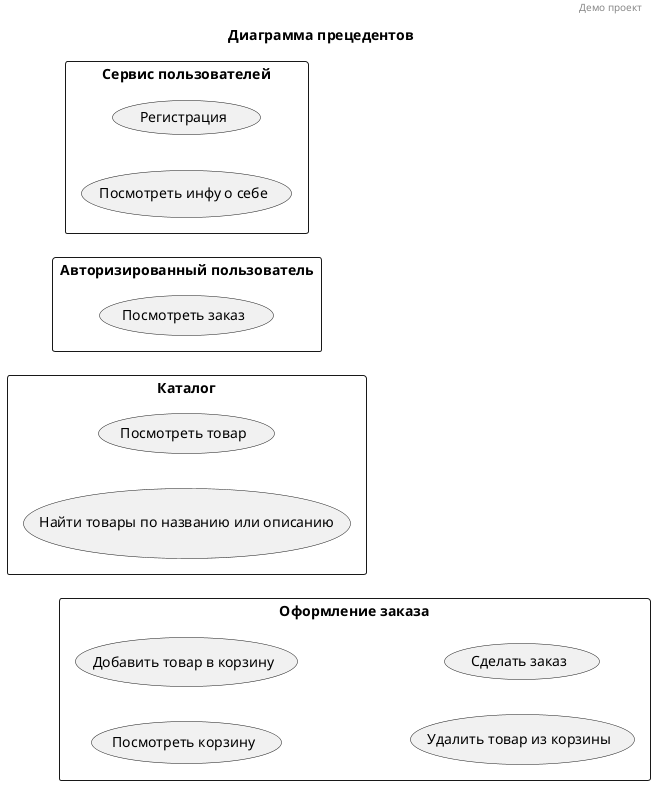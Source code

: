 @startuml

header Демо проект
title Диаграмма прецедентов

left to right direction

rectangle "Оформление заказа" {
  usecase "Посмотреть корзину" as show_cart
  usecase "Добавить товар в корзину" as add_to_cart
  usecase "Удалить товар из корзины" as remove_from_cart
  usecase "Сделать заказ" as register_order
}

rectangle "Каталог" {
  usecase "Посмотреть товар" as show_product
  usecase "Найти товары по названию или описанию" as search_products
}

rectangle "Авторизированный пользователь" {
  usecase "Посмотреть заказ" as show_order
}

rectangle "Сервис пользователей" {
  usecase "Регистрация" as registration
  usecase "Авторизация" as authorization
  usecase "Посмотреть инфу о себе" as authorization
}

'actor "Покупатель" as сlient
'сlient -- show_cart
'сlient -- add_to_cart
'сlient -- remove_from_cart
'сlient -- register_order
'сlient -- show_product
'сlient -- search_products
'сlient -- show_order
'
'
'actor "Администратор" as admin
'admin -- show_customer

@enduml
